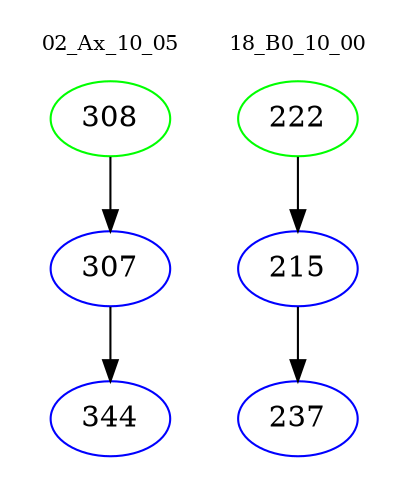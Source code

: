digraph{
subgraph cluster_0 {
color = white
label = "02_Ax_10_05";
fontsize=10;
T0_308 [label="308", color="green"]
T0_308 -> T0_307 [color="black"]
T0_307 [label="307", color="blue"]
T0_307 -> T0_344 [color="black"]
T0_344 [label="344", color="blue"]
}
subgraph cluster_1 {
color = white
label = "18_B0_10_00";
fontsize=10;
T1_222 [label="222", color="green"]
T1_222 -> T1_215 [color="black"]
T1_215 [label="215", color="blue"]
T1_215 -> T1_237 [color="black"]
T1_237 [label="237", color="blue"]
}
}
